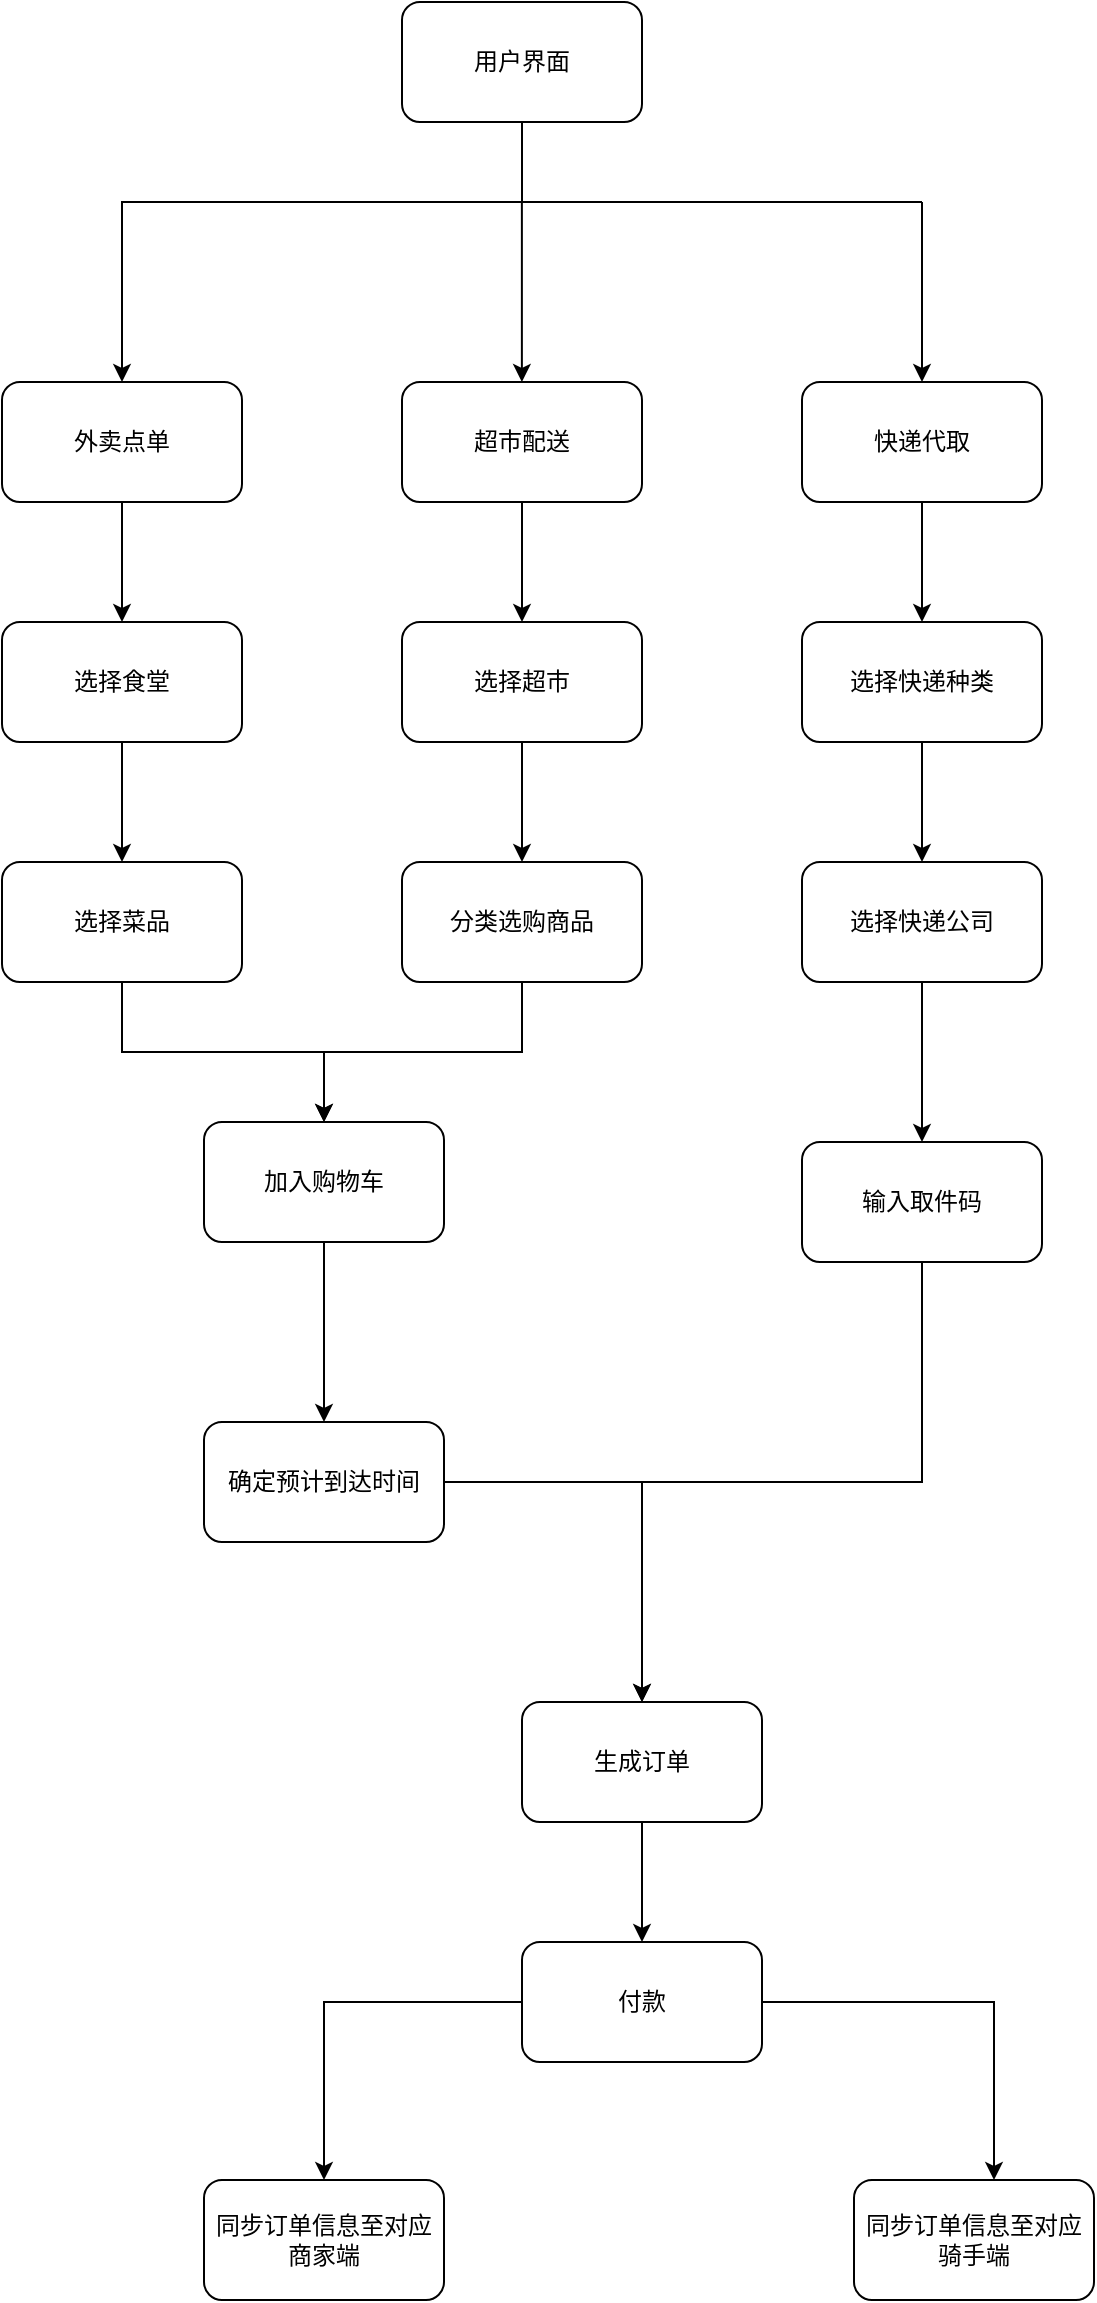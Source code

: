 <mxfile version="26.0.16">
  <diagram name="第 1 页" id="kz6Znp3_odUSsFqh8KB8">
    <mxGraphModel dx="880" dy="418" grid="1" gridSize="10" guides="1" tooltips="1" connect="1" arrows="1" fold="1" page="1" pageScale="1" pageWidth="827" pageHeight="1169" math="0" shadow="0">
      <root>
        <mxCell id="0" />
        <mxCell id="1" parent="0" />
        <mxCell id="V9lw48mr53gagve-fJA_-12" value="" style="edgeStyle=orthogonalEdgeStyle;rounded=0;orthogonalLoop=1;jettySize=auto;html=1;" parent="1" edge="1">
          <mxGeometry relative="1" as="geometry">
            <mxPoint x="414" y="80" as="sourcePoint" />
            <mxPoint x="214" y="210" as="targetPoint" />
            <Array as="points">
              <mxPoint x="414" y="120" />
              <mxPoint x="214" y="120" />
              <mxPoint x="214" y="210" />
            </Array>
          </mxGeometry>
        </mxCell>
        <mxCell id="V9lw48mr53gagve-fJA_-13" value="" style="endArrow=classic;html=1;rounded=0;" parent="1" edge="1">
          <mxGeometry width="50" height="50" relative="1" as="geometry">
            <mxPoint x="413.94" y="120" as="sourcePoint" />
            <mxPoint x="413.94" y="210" as="targetPoint" />
          </mxGeometry>
        </mxCell>
        <mxCell id="V9lw48mr53gagve-fJA_-14" value="" style="endArrow=classic;html=1;rounded=0;" parent="1" edge="1">
          <mxGeometry width="50" height="50" relative="1" as="geometry">
            <mxPoint x="614" y="120" as="sourcePoint" />
            <mxPoint x="614" y="210" as="targetPoint" />
            <Array as="points">
              <mxPoint x="614" y="160" />
            </Array>
          </mxGeometry>
        </mxCell>
        <mxCell id="V9lw48mr53gagve-fJA_-15" value="" style="endArrow=none;html=1;rounded=0;" parent="1" edge="1">
          <mxGeometry width="50" height="50" relative="1" as="geometry">
            <mxPoint x="414" y="120" as="sourcePoint" />
            <mxPoint x="614" y="120" as="targetPoint" />
          </mxGeometry>
        </mxCell>
        <mxCell id="8xuUj9ROGIImNfFW3l4H-1" value="用户界面" style="rounded=1;whiteSpace=wrap;html=1;" parent="1" vertex="1">
          <mxGeometry x="354" y="20" width="120" height="60" as="geometry" />
        </mxCell>
        <mxCell id="8xuUj9ROGIImNfFW3l4H-6" value="" style="edgeStyle=orthogonalEdgeStyle;rounded=0;orthogonalLoop=1;jettySize=auto;html=1;" parent="1" source="8xuUj9ROGIImNfFW3l4H-2" target="8xuUj9ROGIImNfFW3l4H-5" edge="1">
          <mxGeometry relative="1" as="geometry" />
        </mxCell>
        <mxCell id="8xuUj9ROGIImNfFW3l4H-2" value="外卖点单" style="rounded=1;whiteSpace=wrap;html=1;" parent="1" vertex="1">
          <mxGeometry x="154" y="210" width="120" height="60" as="geometry" />
        </mxCell>
        <mxCell id="8xuUj9ROGIImNfFW3l4H-32" value="" style="edgeStyle=orthogonalEdgeStyle;rounded=0;orthogonalLoop=1;jettySize=auto;html=1;" parent="1" source="8xuUj9ROGIImNfFW3l4H-3" target="8xuUj9ROGIImNfFW3l4H-20" edge="1">
          <mxGeometry relative="1" as="geometry" />
        </mxCell>
        <mxCell id="8xuUj9ROGIImNfFW3l4H-3" value="超市配送" style="rounded=1;whiteSpace=wrap;html=1;" parent="1" vertex="1">
          <mxGeometry x="354" y="210" width="120" height="60" as="geometry" />
        </mxCell>
        <mxCell id="8xuUj9ROGIImNfFW3l4H-58" value="" style="edgeStyle=orthogonalEdgeStyle;rounded=0;orthogonalLoop=1;jettySize=auto;html=1;" parent="1" source="8xuUj9ROGIImNfFW3l4H-4" target="8xuUj9ROGIImNfFW3l4H-57" edge="1">
          <mxGeometry relative="1" as="geometry" />
        </mxCell>
        <mxCell id="8xuUj9ROGIImNfFW3l4H-4" value="快递代取" style="rounded=1;whiteSpace=wrap;html=1;" parent="1" vertex="1">
          <mxGeometry x="554" y="210" width="120" height="60" as="geometry" />
        </mxCell>
        <mxCell id="8xuUj9ROGIImNfFW3l4H-8" value="" style="edgeStyle=orthogonalEdgeStyle;rounded=0;orthogonalLoop=1;jettySize=auto;html=1;" parent="1" source="8xuUj9ROGIImNfFW3l4H-5" target="8xuUj9ROGIImNfFW3l4H-7" edge="1">
          <mxGeometry relative="1" as="geometry" />
        </mxCell>
        <mxCell id="8xuUj9ROGIImNfFW3l4H-5" value="选择食堂" style="rounded=1;whiteSpace=wrap;html=1;" parent="1" vertex="1">
          <mxGeometry x="154" y="330" width="120" height="60" as="geometry" />
        </mxCell>
        <mxCell id="jsqg5e9POO4aXV0DkZA7-2" value="" style="edgeStyle=orthogonalEdgeStyle;rounded=0;orthogonalLoop=1;jettySize=auto;html=1;" edge="1" parent="1" source="8xuUj9ROGIImNfFW3l4H-7" target="8xuUj9ROGIImNfFW3l4H-24">
          <mxGeometry relative="1" as="geometry" />
        </mxCell>
        <mxCell id="8xuUj9ROGIImNfFW3l4H-7" value="选择菜品" style="whiteSpace=wrap;html=1;rounded=1;" parent="1" vertex="1">
          <mxGeometry x="154" y="450" width="120" height="60" as="geometry" />
        </mxCell>
        <mxCell id="8xuUj9ROGIImNfFW3l4H-51" value="" style="edgeStyle=orthogonalEdgeStyle;rounded=0;orthogonalLoop=1;jettySize=auto;html=1;" parent="1" source="8xuUj9ROGIImNfFW3l4H-11" target="8xuUj9ROGIImNfFW3l4H-50" edge="1">
          <mxGeometry relative="1" as="geometry" />
        </mxCell>
        <mxCell id="8xuUj9ROGIImNfFW3l4H-11" value="确定预计到达时间" style="whiteSpace=wrap;html=1;rounded=1;" parent="1" vertex="1">
          <mxGeometry x="255" y="730" width="120" height="60" as="geometry" />
        </mxCell>
        <mxCell id="8xuUj9ROGIImNfFW3l4H-19" value="" style="edgeStyle=orthogonalEdgeStyle;rounded=0;orthogonalLoop=1;jettySize=auto;html=1;" parent="1" source="8xuUj9ROGIImNfFW3l4H-20" target="8xuUj9ROGIImNfFW3l4H-22" edge="1">
          <mxGeometry relative="1" as="geometry" />
        </mxCell>
        <mxCell id="8xuUj9ROGIImNfFW3l4H-20" value="选择超市" style="rounded=1;whiteSpace=wrap;html=1;" parent="1" vertex="1">
          <mxGeometry x="354" y="330" width="120" height="60" as="geometry" />
        </mxCell>
        <mxCell id="jsqg5e9POO4aXV0DkZA7-3" value="" style="edgeStyle=orthogonalEdgeStyle;rounded=0;orthogonalLoop=1;jettySize=auto;html=1;" edge="1" parent="1" source="8xuUj9ROGIImNfFW3l4H-22" target="8xuUj9ROGIImNfFW3l4H-24">
          <mxGeometry relative="1" as="geometry" />
        </mxCell>
        <mxCell id="8xuUj9ROGIImNfFW3l4H-22" value="分类选购商品" style="whiteSpace=wrap;html=1;rounded=1;" parent="1" vertex="1">
          <mxGeometry x="354" y="450" width="120" height="60" as="geometry" />
        </mxCell>
        <mxCell id="jsqg5e9POO4aXV0DkZA7-4" value="" style="edgeStyle=orthogonalEdgeStyle;rounded=0;orthogonalLoop=1;jettySize=auto;html=1;" edge="1" parent="1" source="8xuUj9ROGIImNfFW3l4H-24" target="8xuUj9ROGIImNfFW3l4H-11">
          <mxGeometry relative="1" as="geometry" />
        </mxCell>
        <mxCell id="8xuUj9ROGIImNfFW3l4H-24" value="加入购物车" style="whiteSpace=wrap;html=1;rounded=1;" parent="1" vertex="1">
          <mxGeometry x="255" y="580" width="120" height="60" as="geometry" />
        </mxCell>
        <mxCell id="8xuUj9ROGIImNfFW3l4H-31" value="同步订单信息至对应商家端" style="whiteSpace=wrap;html=1;rounded=1;" parent="1" vertex="1">
          <mxGeometry x="255" y="1109" width="120" height="60" as="geometry" />
        </mxCell>
        <mxCell id="8xuUj9ROGIImNfFW3l4H-54" value="" style="edgeStyle=orthogonalEdgeStyle;rounded=0;orthogonalLoop=1;jettySize=auto;html=1;" parent="1" source="8xuUj9ROGIImNfFW3l4H-50" target="8xuUj9ROGIImNfFW3l4H-53" edge="1">
          <mxGeometry relative="1" as="geometry" />
        </mxCell>
        <mxCell id="8xuUj9ROGIImNfFW3l4H-50" value="生成订单" style="whiteSpace=wrap;html=1;rounded=1;" parent="1" vertex="1">
          <mxGeometry x="414" y="870" width="120" height="60" as="geometry" />
        </mxCell>
        <mxCell id="8xuUj9ROGIImNfFW3l4H-56" value="" style="edgeStyle=orthogonalEdgeStyle;rounded=0;orthogonalLoop=1;jettySize=auto;html=1;" parent="1" source="8xuUj9ROGIImNfFW3l4H-53" target="8xuUj9ROGIImNfFW3l4H-31" edge="1">
          <mxGeometry relative="1" as="geometry" />
        </mxCell>
        <mxCell id="8xuUj9ROGIImNfFW3l4H-68" value="" style="edgeStyle=orthogonalEdgeStyle;rounded=0;orthogonalLoop=1;jettySize=auto;html=1;" parent="1" source="8xuUj9ROGIImNfFW3l4H-53" target="8xuUj9ROGIImNfFW3l4H-67" edge="1">
          <mxGeometry relative="1" as="geometry">
            <Array as="points">
              <mxPoint x="650" y="1020" />
            </Array>
          </mxGeometry>
        </mxCell>
        <mxCell id="8xuUj9ROGIImNfFW3l4H-53" value="付款" style="whiteSpace=wrap;html=1;rounded=1;" parent="1" vertex="1">
          <mxGeometry x="414" y="990" width="120" height="60" as="geometry" />
        </mxCell>
        <mxCell id="8xuUj9ROGIImNfFW3l4H-60" value="" style="edgeStyle=orthogonalEdgeStyle;rounded=0;orthogonalLoop=1;jettySize=auto;html=1;" parent="1" source="8xuUj9ROGIImNfFW3l4H-57" target="8xuUj9ROGIImNfFW3l4H-59" edge="1">
          <mxGeometry relative="1" as="geometry" />
        </mxCell>
        <mxCell id="8xuUj9ROGIImNfFW3l4H-57" value="选择快递种类" style="whiteSpace=wrap;html=1;rounded=1;" parent="1" vertex="1">
          <mxGeometry x="554" y="330" width="120" height="60" as="geometry" />
        </mxCell>
        <mxCell id="8xuUj9ROGIImNfFW3l4H-62" value="" style="edgeStyle=orthogonalEdgeStyle;rounded=0;orthogonalLoop=1;jettySize=auto;html=1;" parent="1" source="8xuUj9ROGIImNfFW3l4H-59" target="8xuUj9ROGIImNfFW3l4H-61" edge="1">
          <mxGeometry relative="1" as="geometry" />
        </mxCell>
        <mxCell id="8xuUj9ROGIImNfFW3l4H-59" value="选择快递公司" style="whiteSpace=wrap;html=1;rounded=1;" parent="1" vertex="1">
          <mxGeometry x="554" y="450" width="120" height="60" as="geometry" />
        </mxCell>
        <mxCell id="8xuUj9ROGIImNfFW3l4H-66" value="" style="edgeStyle=orthogonalEdgeStyle;rounded=0;orthogonalLoop=1;jettySize=auto;html=1;entryX=0.5;entryY=0;entryDx=0;entryDy=0;" parent="1" source="8xuUj9ROGIImNfFW3l4H-61" target="8xuUj9ROGIImNfFW3l4H-50" edge="1">
          <mxGeometry relative="1" as="geometry">
            <mxPoint x="614" y="730" as="targetPoint" />
            <Array as="points">
              <mxPoint x="614" y="760" />
              <mxPoint x="474" y="760" />
            </Array>
          </mxGeometry>
        </mxCell>
        <mxCell id="8xuUj9ROGIImNfFW3l4H-61" value="输入取件码" style="whiteSpace=wrap;html=1;rounded=1;" parent="1" vertex="1">
          <mxGeometry x="554" y="590" width="120" height="60" as="geometry" />
        </mxCell>
        <mxCell id="8xuUj9ROGIImNfFW3l4H-67" value="同步订单信息至对应骑手端" style="whiteSpace=wrap;html=1;rounded=1;" parent="1" vertex="1">
          <mxGeometry x="580" y="1109" width="120" height="60" as="geometry" />
        </mxCell>
      </root>
    </mxGraphModel>
  </diagram>
</mxfile>
